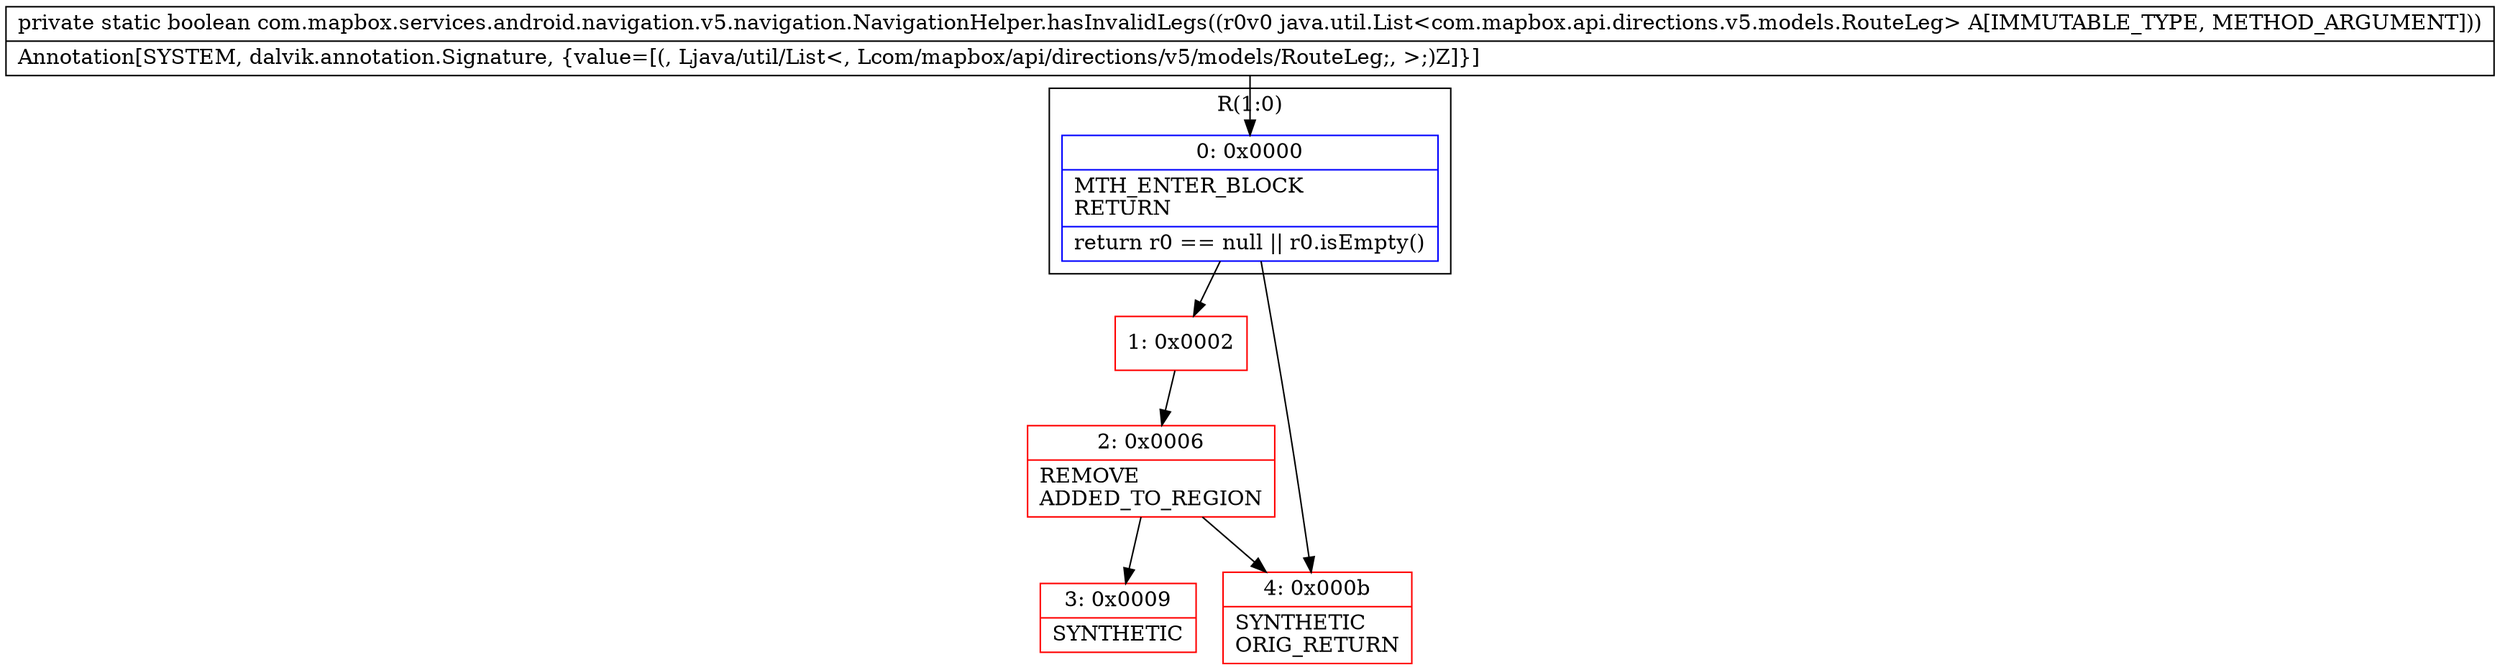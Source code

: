 digraph "CFG forcom.mapbox.services.android.navigation.v5.navigation.NavigationHelper.hasInvalidLegs(Ljava\/util\/List;)Z" {
subgraph cluster_Region_478189195 {
label = "R(1:0)";
node [shape=record,color=blue];
Node_0 [shape=record,label="{0\:\ 0x0000|MTH_ENTER_BLOCK\lRETURN\l|return r0 == null \|\| r0.isEmpty()\l}"];
}
Node_1 [shape=record,color=red,label="{1\:\ 0x0002}"];
Node_2 [shape=record,color=red,label="{2\:\ 0x0006|REMOVE\lADDED_TO_REGION\l}"];
Node_3 [shape=record,color=red,label="{3\:\ 0x0009|SYNTHETIC\l}"];
Node_4 [shape=record,color=red,label="{4\:\ 0x000b|SYNTHETIC\lORIG_RETURN\l}"];
MethodNode[shape=record,label="{private static boolean com.mapbox.services.android.navigation.v5.navigation.NavigationHelper.hasInvalidLegs((r0v0 java.util.List\<com.mapbox.api.directions.v5.models.RouteLeg\> A[IMMUTABLE_TYPE, METHOD_ARGUMENT]))  | Annotation[SYSTEM, dalvik.annotation.Signature, \{value=[(, Ljava\/util\/List\<, Lcom\/mapbox\/api\/directions\/v5\/models\/RouteLeg;, \>;)Z]\}]\l}"];
MethodNode -> Node_0;
Node_0 -> Node_1;
Node_0 -> Node_4;
Node_1 -> Node_2;
Node_2 -> Node_3;
Node_2 -> Node_4;
}

